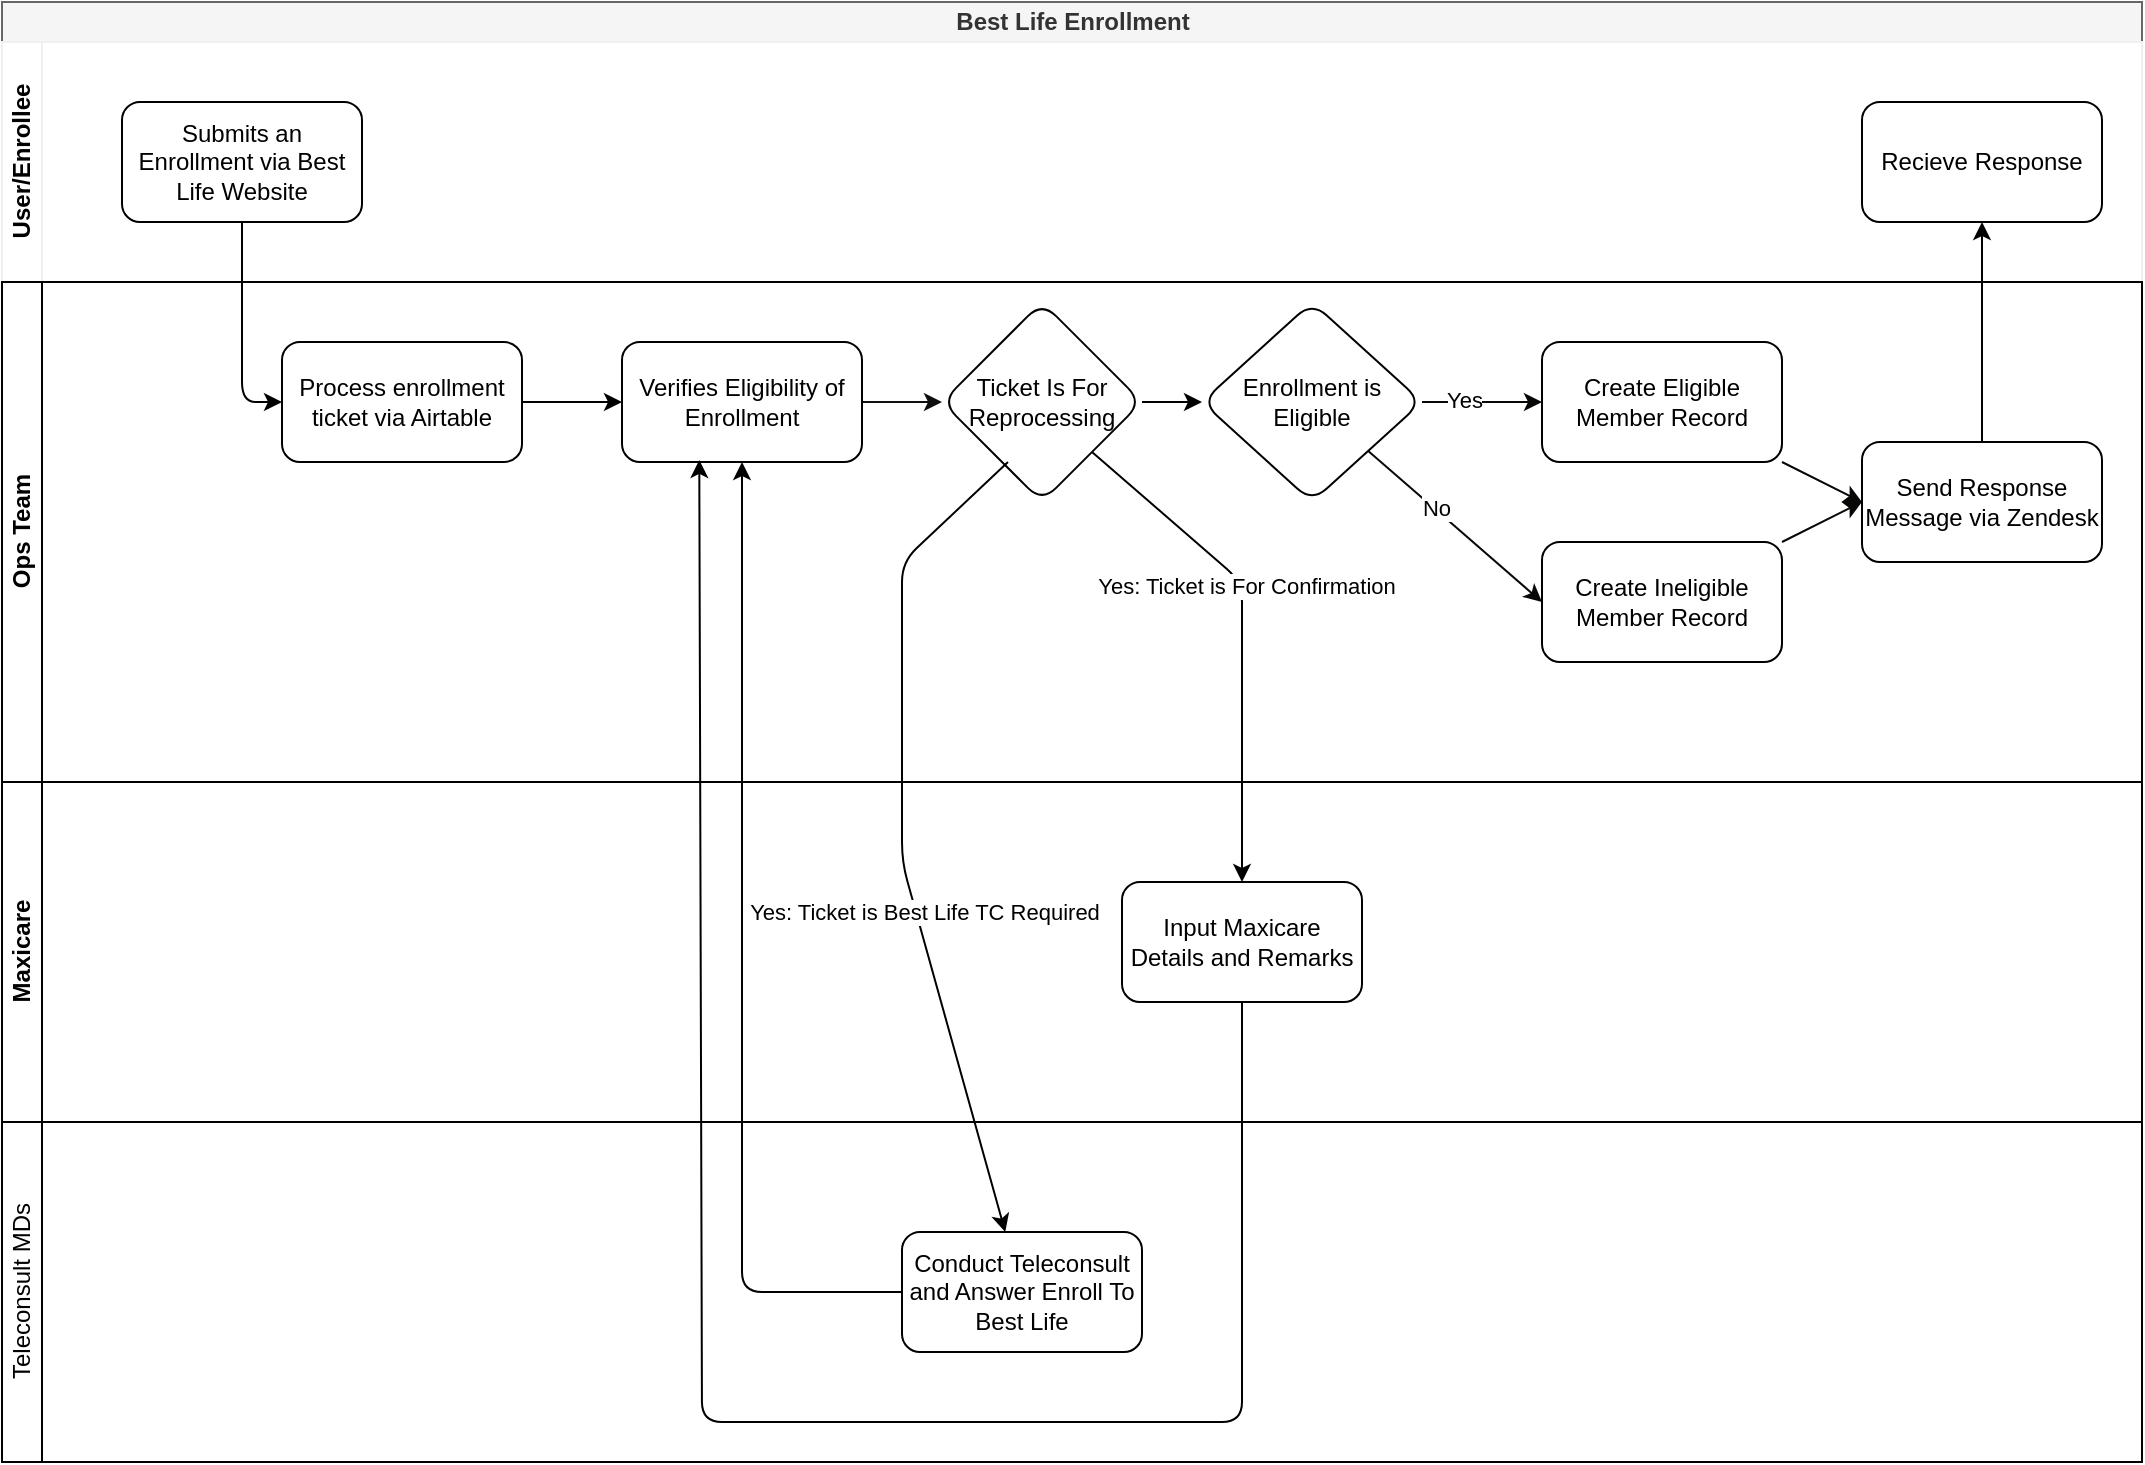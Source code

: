 <mxfile>
    <diagram id="dE10tmAsoh3yZwOOh-oM" name="Page-1">
        <mxGraphModel dx="938" dy="820" grid="1" gridSize="10" guides="1" tooltips="1" connect="1" arrows="1" fold="1" page="1" pageScale="1" pageWidth="850" pageHeight="1100" math="0" shadow="0">
            <root>
                <mxCell id="0"/>
                <mxCell id="1" parent="0"/>
                <mxCell id="2" value="Best Life Enrollment" style="swimlane;childLayout=stackLayout;resizeParent=1;resizeParentMax=0;horizontal=1;startSize=20;horizontalStack=0;html=1;fillColor=#f5f5f5;fontColor=#333333;strokeColor=#666666;" parent="1" vertex="1">
                    <mxGeometry x="30" y="30" width="1070" height="730" as="geometry">
                        <mxRectangle x="30" y="30" width="160" height="30" as="alternateBounds"/>
                    </mxGeometry>
                </mxCell>
                <mxCell id="3" value="User/Enrollee" style="swimlane;startSize=20;horizontal=0;html=1;strokeColor=#F0F0F0;swimlaneFillColor=#FFFFFF;" parent="2" vertex="1">
                    <mxGeometry y="20" width="1070" height="120" as="geometry"/>
                </mxCell>
                <mxCell id="6" value="Submits an Enrollment via Best Life Website" style="rounded=1;whiteSpace=wrap;html=1;" parent="3" vertex="1">
                    <mxGeometry x="60" y="30" width="120" height="60" as="geometry"/>
                </mxCell>
                <mxCell id="73" value="Recieve Response" style="whiteSpace=wrap;html=1;rounded=1;" parent="3" vertex="1">
                    <mxGeometry x="930" y="30" width="120" height="60" as="geometry"/>
                </mxCell>
                <mxCell id="4" value="Ops Team" style="swimlane;startSize=20;horizontal=0;html=1;swimlaneFillColor=#FFFFFF;" parent="2" vertex="1">
                    <mxGeometry y="140" width="1070" height="250" as="geometry"/>
                </mxCell>
                <mxCell id="15" value="" style="edgeStyle=none;html=1;rounded=1;strokeColor=#000000;" parent="4" source="7" target="14" edge="1">
                    <mxGeometry relative="1" as="geometry"/>
                </mxCell>
                <mxCell id="7" value="Process enrollment ticket via Airtable" style="rounded=1;whiteSpace=wrap;html=1;" parent="4" vertex="1">
                    <mxGeometry x="140" y="30" width="120" height="60" as="geometry"/>
                </mxCell>
                <mxCell id="31" value="" style="edgeStyle=none;html=1;strokeColor=#0F0F0F;" parent="4" source="14" target="30" edge="1">
                    <mxGeometry relative="1" as="geometry"/>
                </mxCell>
                <mxCell id="14" value="Verifies Eligibility of Enrollment" style="whiteSpace=wrap;html=1;rounded=1;" parent="4" vertex="1">
                    <mxGeometry x="310" y="30" width="120" height="60" as="geometry"/>
                </mxCell>
                <mxCell id="21" value="" style="edgeStyle=none;html=1;strokeColor=#080807;" parent="4" source="18" target="20" edge="1">
                    <mxGeometry relative="1" as="geometry"/>
                </mxCell>
                <mxCell id="22" value="Yes" style="edgeLabel;html=1;align=center;verticalAlign=middle;resizable=0;points=[];" parent="21" vertex="1" connectable="0">
                    <mxGeometry x="-0.3" y="2" relative="1" as="geometry">
                        <mxPoint y="1" as="offset"/>
                    </mxGeometry>
                </mxCell>
                <mxCell id="67" style="edgeStyle=none;html=1;entryX=0;entryY=0.5;entryDx=0;entryDy=0;strokeColor=#080807;" parent="4" source="18" target="24" edge="1">
                    <mxGeometry relative="1" as="geometry"/>
                </mxCell>
                <mxCell id="68" value="No" style="edgeLabel;html=1;align=center;verticalAlign=middle;resizable=0;points=[];" parent="67" vertex="1" connectable="0">
                    <mxGeometry x="-0.235" y="1" relative="1" as="geometry">
                        <mxPoint as="offset"/>
                    </mxGeometry>
                </mxCell>
                <mxCell id="18" value="Enrollment is Eligible" style="rhombus;whiteSpace=wrap;html=1;rounded=1;" parent="4" vertex="1">
                    <mxGeometry x="600" y="10" width="110" height="100" as="geometry"/>
                </mxCell>
                <mxCell id="70" style="edgeStyle=none;html=1;entryX=0;entryY=0.5;entryDx=0;entryDy=0;strokeColor=#080807;" parent="4" source="20" target="69" edge="1">
                    <mxGeometry relative="1" as="geometry"/>
                </mxCell>
                <mxCell id="20" value="Create Eligible Member Record" style="whiteSpace=wrap;html=1;rounded=1;" parent="4" vertex="1">
                    <mxGeometry x="770" y="30" width="120" height="60" as="geometry"/>
                </mxCell>
                <mxCell id="71" style="edgeStyle=none;html=1;entryX=0;entryY=0.5;entryDx=0;entryDy=0;strokeColor=#080807;" parent="4" source="24" target="69" edge="1">
                    <mxGeometry relative="1" as="geometry"/>
                </mxCell>
                <mxCell id="24" value="Create Ineligible Member Record" style="whiteSpace=wrap;html=1;rounded=1;" parent="4" vertex="1">
                    <mxGeometry x="770" y="130" width="120" height="60" as="geometry"/>
                </mxCell>
                <mxCell id="66" style="edgeStyle=none;html=1;strokeColor=#000000;" parent="4" source="30" target="18" edge="1">
                    <mxGeometry relative="1" as="geometry"/>
                </mxCell>
                <mxCell id="30" value="Ticket Is For Reprocessing" style="rhombus;whiteSpace=wrap;html=1;rounded=1;" parent="4" vertex="1">
                    <mxGeometry x="470" y="10" width="100" height="100" as="geometry"/>
                </mxCell>
                <mxCell id="69" value="Send Response Message via Zendesk" style="rounded=1;whiteSpace=wrap;html=1;" parent="4" vertex="1">
                    <mxGeometry x="930" y="80" width="120" height="60" as="geometry"/>
                </mxCell>
                <mxCell id="8" style="edgeStyle=none;html=1;exitX=0.5;exitY=1;exitDx=0;exitDy=0;entryX=0;entryY=0.5;entryDx=0;entryDy=0;rounded=1;strokeColor=#000000;" parent="2" source="6" target="7" edge="1">
                    <mxGeometry relative="1" as="geometry">
                        <Array as="points">
                            <mxPoint x="120" y="200"/>
                        </Array>
                    </mxGeometry>
                </mxCell>
                <mxCell id="45" value="Maxicare" style="swimlane;startSize=20;horizontal=0;html=1;swimlaneFillColor=#FFFFFF;" parent="2" vertex="1">
                    <mxGeometry y="390" width="1070" height="170" as="geometry"/>
                </mxCell>
                <mxCell id="56" value="Input Maxicare Details and Remarks" style="whiteSpace=wrap;html=1;rounded=1;" parent="45" vertex="1">
                    <mxGeometry x="560" y="50" width="120" height="60" as="geometry"/>
                </mxCell>
                <mxCell id="57" value="" style="edgeStyle=none;html=1;rounded=1;strokeColor=#000000;exitX=1;exitY=1;exitDx=0;exitDy=0;" parent="2" source="30" target="56" edge="1">
                    <mxGeometry relative="1" as="geometry">
                        <Array as="points">
                            <mxPoint x="620" y="290"/>
                        </Array>
                        <mxPoint x="520" y="250" as="sourcePoint"/>
                    </mxGeometry>
                </mxCell>
                <mxCell id="58" value="Yes: Ticket is For Confirmation" style="edgeLabel;html=1;align=center;verticalAlign=middle;resizable=0;points=[];" parent="57" vertex="1" connectable="0">
                    <mxGeometry x="-0.19" y="2" relative="1" as="geometry">
                        <mxPoint as="offset"/>
                    </mxGeometry>
                </mxCell>
                <mxCell id="61" value="Teleconsult MDs" style="swimlane;startSize=20;horizontal=0;html=1;fontStyle=0;swimlaneFillColor=#FFFFFF;" parent="2" vertex="1">
                    <mxGeometry y="560" width="1070" height="170" as="geometry"/>
                </mxCell>
                <mxCell id="59" value="Conduct Teleconsult and Answer Enroll To Best Life" style="whiteSpace=wrap;html=1;rounded=1;" parent="61" vertex="1">
                    <mxGeometry x="450" y="55" width="120" height="60" as="geometry"/>
                </mxCell>
                <mxCell id="60" value="" style="edgeStyle=none;html=1;rounded=1;strokeColor=#000000;exitX=0.33;exitY=0.8;exitDx=0;exitDy=0;exitPerimeter=0;" parent="2" source="30" target="59" edge="1">
                    <mxGeometry relative="1" as="geometry">
                        <Array as="points">
                            <mxPoint x="450" y="280"/>
                            <mxPoint x="450" y="430"/>
                        </Array>
                    </mxGeometry>
                </mxCell>
                <mxCell id="63" value="Yes: Ticket is Best Life TC Required" style="edgeLabel;html=1;align=center;verticalAlign=middle;resizable=0;points=[];" parent="60" vertex="1" connectable="0">
                    <mxGeometry x="0.203" y="4" relative="1" as="geometry">
                        <mxPoint as="offset"/>
                    </mxGeometry>
                </mxCell>
                <mxCell id="64" style="edgeStyle=none;html=1;strokeColor=#000000;entryX=0.322;entryY=0.983;entryDx=0;entryDy=0;entryPerimeter=0;" parent="2" source="56" target="14" edge="1">
                    <mxGeometry relative="1" as="geometry">
                        <Array as="points">
                            <mxPoint x="620" y="710"/>
                            <mxPoint x="350" y="710"/>
                        </Array>
                        <mxPoint x="400" y="230" as="targetPoint"/>
                    </mxGeometry>
                </mxCell>
                <mxCell id="65" style="edgeStyle=none;html=1;rounded=1;strokeColor=#000000;" parent="2" source="59" target="14" edge="1">
                    <mxGeometry relative="1" as="geometry">
                        <Array as="points">
                            <mxPoint x="370" y="645"/>
                        </Array>
                    </mxGeometry>
                </mxCell>
                <mxCell id="74" value="" style="edgeStyle=none;html=1;strokeColor=#000000;" parent="2" source="69" target="73" edge="1">
                    <mxGeometry relative="1" as="geometry"/>
                </mxCell>
            </root>
        </mxGraphModel>
    </diagram>
</mxfile>